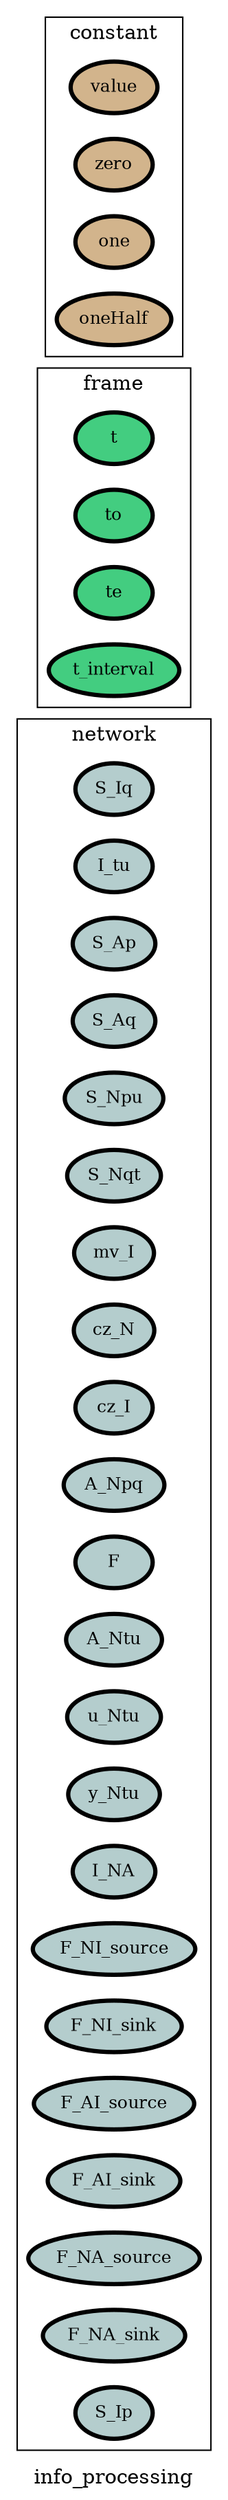 digraph info_processing {
label=info_processing;
rankdir=LR;
subgraph cluster_info_processing___network {
label=network;
rankdir=LR;
V_10 [fillcolor=lightcyan3, fontsize=12, label=S_Iq, penwidth=3, style=filled];
V_11 [fillcolor=lightcyan3, fontsize=12, label=I_tu, penwidth=3, style=filled];
V_12 [fillcolor=lightcyan3, fontsize=12, label=S_Ap, penwidth=3, style=filled];
V_13 [fillcolor=lightcyan3, fontsize=12, label=S_Aq, penwidth=3, style=filled];
V_14 [fillcolor=lightcyan3, fontsize=12, label=S_Npu, penwidth=3, style=filled];
V_15 [fillcolor=lightcyan3, fontsize=12, label=S_Nqt, penwidth=3, style=filled];
V_16 [fillcolor=lightcyan3, fontsize=12, label=mv_I, penwidth=3, style=filled];
V_17 [fillcolor=lightcyan3, fontsize=12, label=cz_N, penwidth=3, style=filled];
V_18 [fillcolor=lightcyan3, fontsize=12, label=cz_I, penwidth=3, style=filled];
V_19 [fillcolor=lightcyan3, fontsize=12, label=A_Npq, penwidth=3, style=filled];
V_2 [fillcolor=lightcyan3, fontsize=12, label=F, penwidth=3, style=filled];
V_20 [fillcolor=lightcyan3, fontsize=12, label=A_Ntu, penwidth=3, style=filled];
V_21 [fillcolor=lightcyan3, fontsize=12, label=u_Ntu, penwidth=3, style=filled];
V_22 [fillcolor=lightcyan3, fontsize=12, label=y_Ntu, penwidth=3, style=filled];
V_27 [fillcolor=lightcyan3, fontsize=12, label=I_NA, penwidth=3, style=filled];
V_3 [fillcolor=lightcyan3, fontsize=12, label=F_NI_source, penwidth=3, style=filled];
V_4 [fillcolor=lightcyan3, fontsize=12, label=F_NI_sink, penwidth=3, style=filled];
V_5 [fillcolor=lightcyan3, fontsize=12, label=F_AI_source, penwidth=3, style=filled];
V_6 [fillcolor=lightcyan3, fontsize=12, label=F_AI_sink, penwidth=3, style=filled];
V_7 [fillcolor=lightcyan3, fontsize=12, label=F_NA_source, penwidth=3, style=filled];
V_8 [fillcolor=lightcyan3, fontsize=12, label=F_NA_sink, penwidth=3, style=filled];
V_9 [fillcolor=lightcyan3, fontsize=12, label=S_Ip, penwidth=3, style=filled];
}

subgraph cluster_info_processing___frame {
label=frame;
rankdir=LR;
V_1 [fillcolor=seagreen3, fontsize=12, label=t, penwidth=3, style=filled];
V_105 [fillcolor=seagreen3, fontsize=12, label=to, penwidth=3, style=filled];
V_106 [fillcolor=seagreen3, fontsize=12, label=te, penwidth=3, style=filled];
V_107 [fillcolor=seagreen3, fontsize=12, label=t_interval, penwidth=3, style=filled];
}

subgraph cluster_info_processing___state {
label=state;
rankdir=LR;
}

subgraph cluster_info_processing___constant {
label=constant;
rankdir=LR;
V_101 [fillcolor=tan, fontsize=12, label=value, penwidth=3, style=filled];
V_102 [fillcolor=tan, fontsize=12, label=zero, penwidth=3, style=filled];
V_103 [fillcolor=tan, fontsize=12, label=one, penwidth=3, style=filled];
V_104 [fillcolor=tan, fontsize=12, label=oneHalf, penwidth=3, style=filled];
}

}
